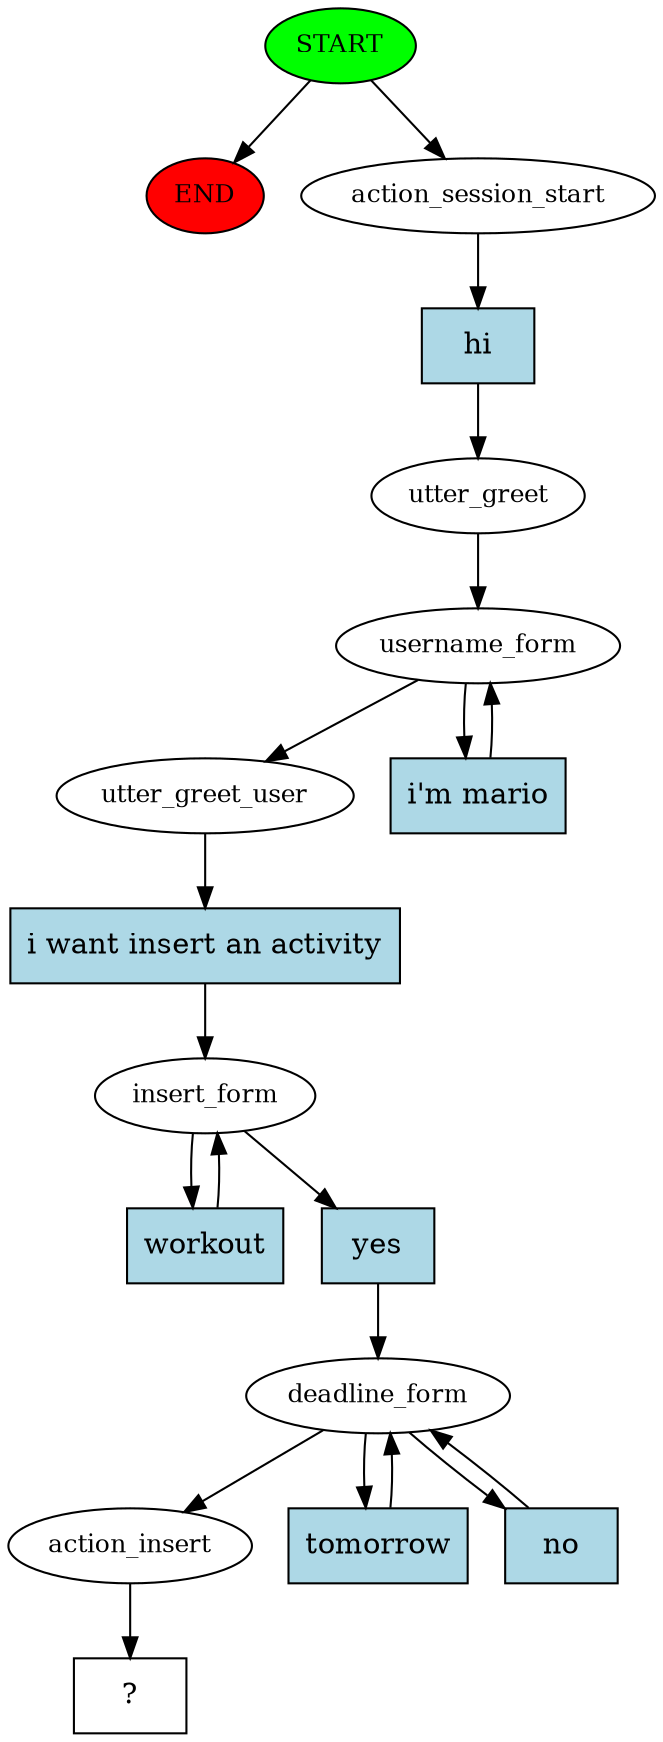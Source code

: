 digraph  {
0 [class="start active", fillcolor=green, fontsize=12, label=START, style=filled];
"-1" [class=end, fillcolor=red, fontsize=12, label=END, style=filled];
1 [class=active, fontsize=12, label=action_session_start];
2 [class=active, fontsize=12, label=utter_greet];
3 [class=active, fontsize=12, label=username_form];
5 [class=active, fontsize=12, label=utter_greet_user];
6 [class=active, fontsize=12, label=insert_form];
9 [class=active, fontsize=12, label=deadline_form];
12 [class=active, fontsize=12, label=action_insert];
13 [class="intent dashed active", label="  ?  ", shape=rect];
14 [class="intent active", fillcolor=lightblue, label=hi, shape=rect, style=filled];
15 [class="intent active", fillcolor=lightblue, label="i'm mario", shape=rect, style=filled];
16 [class="intent active", fillcolor=lightblue, label="i want insert an activity", shape=rect, style=filled];
17 [class="intent active", fillcolor=lightblue, label=workout, shape=rect, style=filled];
18 [class="intent active", fillcolor=lightblue, label=yes, shape=rect, style=filled];
19 [class="intent active", fillcolor=lightblue, label=tomorrow, shape=rect, style=filled];
20 [class="intent active", fillcolor=lightblue, label=no, shape=rect, style=filled];
0 -> "-1"  [class="", key=NONE, label=""];
0 -> 1  [class=active, key=NONE, label=""];
1 -> 14  [class=active, key=0];
2 -> 3  [class=active, key=NONE, label=""];
3 -> 5  [class=active, key=NONE, label=""];
3 -> 15  [class=active, key=0];
5 -> 16  [class=active, key=0];
6 -> 17  [class=active, key=0];
6 -> 18  [class=active, key=0];
9 -> 12  [class=active, key=NONE, label=""];
9 -> 19  [class=active, key=0];
9 -> 20  [class=active, key=0];
12 -> 13  [class=active, key=NONE, label=""];
14 -> 2  [class=active, key=0];
15 -> 3  [class=active, key=0];
16 -> 6  [class=active, key=0];
17 -> 6  [class=active, key=0];
18 -> 9  [class=active, key=0];
19 -> 9  [class=active, key=0];
20 -> 9  [class=active, key=0];
}
